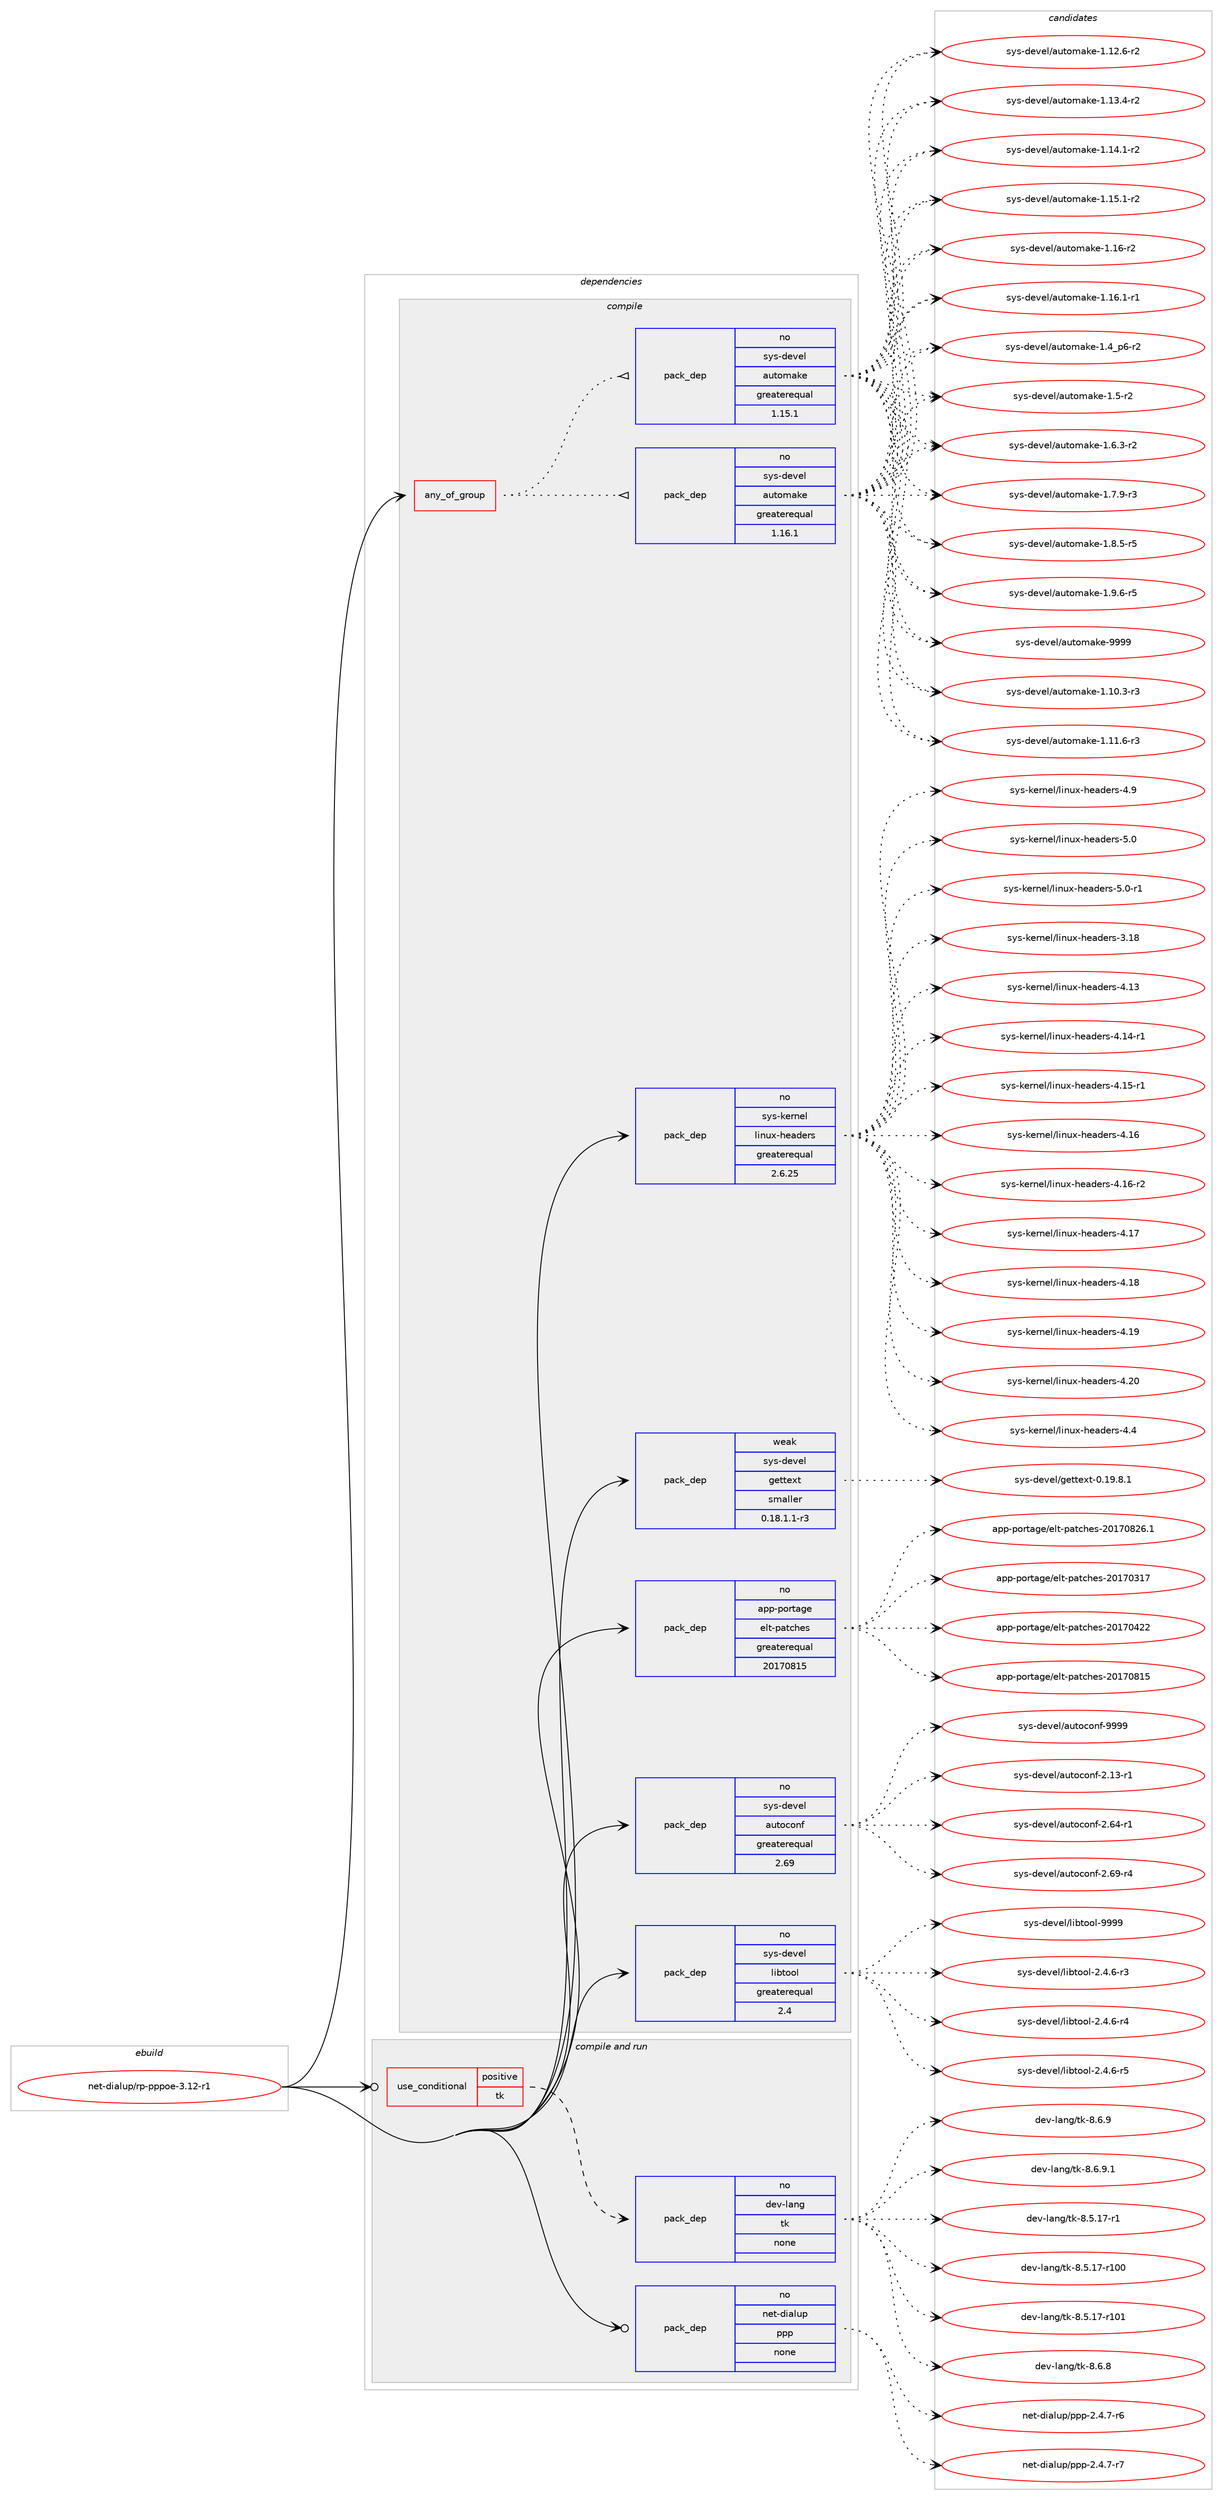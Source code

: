digraph prolog {

# *************
# Graph options
# *************

newrank=true;
concentrate=true;
compound=true;
graph [rankdir=LR,fontname=Helvetica,fontsize=10,ranksep=1.5];#, ranksep=2.5, nodesep=0.2];
edge  [arrowhead=vee];
node  [fontname=Helvetica,fontsize=10];

# **********
# The ebuild
# **********

subgraph cluster_leftcol {
color=gray;
rank=same;
label=<<i>ebuild</i>>;
id [label="net-dialup/rp-pppoe-3.12-r1", color=red, width=4, href="../net-dialup/rp-pppoe-3.12-r1.svg"];
}

# ****************
# The dependencies
# ****************

subgraph cluster_midcol {
color=gray;
label=<<i>dependencies</i>>;
subgraph cluster_compile {
fillcolor="#eeeeee";
style=filled;
label=<<i>compile</i>>;
subgraph any25931 {
dependency1650030 [label=<<TABLE BORDER="0" CELLBORDER="1" CELLSPACING="0" CELLPADDING="4"><TR><TD CELLPADDING="10">any_of_group</TD></TR></TABLE>>, shape=none, color=red];subgraph pack1179642 {
dependency1650031 [label=<<TABLE BORDER="0" CELLBORDER="1" CELLSPACING="0" CELLPADDING="4" WIDTH="220"><TR><TD ROWSPAN="6" CELLPADDING="30">pack_dep</TD></TR><TR><TD WIDTH="110">no</TD></TR><TR><TD>sys-devel</TD></TR><TR><TD>automake</TD></TR><TR><TD>greaterequal</TD></TR><TR><TD>1.16.1</TD></TR></TABLE>>, shape=none, color=blue];
}
dependency1650030:e -> dependency1650031:w [weight=20,style="dotted",arrowhead="oinv"];
subgraph pack1179643 {
dependency1650032 [label=<<TABLE BORDER="0" CELLBORDER="1" CELLSPACING="0" CELLPADDING="4" WIDTH="220"><TR><TD ROWSPAN="6" CELLPADDING="30">pack_dep</TD></TR><TR><TD WIDTH="110">no</TD></TR><TR><TD>sys-devel</TD></TR><TR><TD>automake</TD></TR><TR><TD>greaterequal</TD></TR><TR><TD>1.15.1</TD></TR></TABLE>>, shape=none, color=blue];
}
dependency1650030:e -> dependency1650032:w [weight=20,style="dotted",arrowhead="oinv"];
}
id:e -> dependency1650030:w [weight=20,style="solid",arrowhead="vee"];
subgraph pack1179644 {
dependency1650033 [label=<<TABLE BORDER="0" CELLBORDER="1" CELLSPACING="0" CELLPADDING="4" WIDTH="220"><TR><TD ROWSPAN="6" CELLPADDING="30">pack_dep</TD></TR><TR><TD WIDTH="110">no</TD></TR><TR><TD>app-portage</TD></TR><TR><TD>elt-patches</TD></TR><TR><TD>greaterequal</TD></TR><TR><TD>20170815</TD></TR></TABLE>>, shape=none, color=blue];
}
id:e -> dependency1650033:w [weight=20,style="solid",arrowhead="vee"];
subgraph pack1179645 {
dependency1650034 [label=<<TABLE BORDER="0" CELLBORDER="1" CELLSPACING="0" CELLPADDING="4" WIDTH="220"><TR><TD ROWSPAN="6" CELLPADDING="30">pack_dep</TD></TR><TR><TD WIDTH="110">no</TD></TR><TR><TD>sys-devel</TD></TR><TR><TD>autoconf</TD></TR><TR><TD>greaterequal</TD></TR><TR><TD>2.69</TD></TR></TABLE>>, shape=none, color=blue];
}
id:e -> dependency1650034:w [weight=20,style="solid",arrowhead="vee"];
subgraph pack1179646 {
dependency1650035 [label=<<TABLE BORDER="0" CELLBORDER="1" CELLSPACING="0" CELLPADDING="4" WIDTH="220"><TR><TD ROWSPAN="6" CELLPADDING="30">pack_dep</TD></TR><TR><TD WIDTH="110">no</TD></TR><TR><TD>sys-devel</TD></TR><TR><TD>libtool</TD></TR><TR><TD>greaterequal</TD></TR><TR><TD>2.4</TD></TR></TABLE>>, shape=none, color=blue];
}
id:e -> dependency1650035:w [weight=20,style="solid",arrowhead="vee"];
subgraph pack1179647 {
dependency1650036 [label=<<TABLE BORDER="0" CELLBORDER="1" CELLSPACING="0" CELLPADDING="4" WIDTH="220"><TR><TD ROWSPAN="6" CELLPADDING="30">pack_dep</TD></TR><TR><TD WIDTH="110">no</TD></TR><TR><TD>sys-kernel</TD></TR><TR><TD>linux-headers</TD></TR><TR><TD>greaterequal</TD></TR><TR><TD>2.6.25</TD></TR></TABLE>>, shape=none, color=blue];
}
id:e -> dependency1650036:w [weight=20,style="solid",arrowhead="vee"];
subgraph pack1179648 {
dependency1650037 [label=<<TABLE BORDER="0" CELLBORDER="1" CELLSPACING="0" CELLPADDING="4" WIDTH="220"><TR><TD ROWSPAN="6" CELLPADDING="30">pack_dep</TD></TR><TR><TD WIDTH="110">weak</TD></TR><TR><TD>sys-devel</TD></TR><TR><TD>gettext</TD></TR><TR><TD>smaller</TD></TR><TR><TD>0.18.1.1-r3</TD></TR></TABLE>>, shape=none, color=blue];
}
id:e -> dependency1650037:w [weight=20,style="solid",arrowhead="vee"];
}
subgraph cluster_compileandrun {
fillcolor="#eeeeee";
style=filled;
label=<<i>compile and run</i>>;
subgraph cond443682 {
dependency1650038 [label=<<TABLE BORDER="0" CELLBORDER="1" CELLSPACING="0" CELLPADDING="4"><TR><TD ROWSPAN="3" CELLPADDING="10">use_conditional</TD></TR><TR><TD>positive</TD></TR><TR><TD>tk</TD></TR></TABLE>>, shape=none, color=red];
subgraph pack1179649 {
dependency1650039 [label=<<TABLE BORDER="0" CELLBORDER="1" CELLSPACING="0" CELLPADDING="4" WIDTH="220"><TR><TD ROWSPAN="6" CELLPADDING="30">pack_dep</TD></TR><TR><TD WIDTH="110">no</TD></TR><TR><TD>dev-lang</TD></TR><TR><TD>tk</TD></TR><TR><TD>none</TD></TR><TR><TD></TD></TR></TABLE>>, shape=none, color=blue];
}
dependency1650038:e -> dependency1650039:w [weight=20,style="dashed",arrowhead="vee"];
}
id:e -> dependency1650038:w [weight=20,style="solid",arrowhead="odotvee"];
subgraph pack1179650 {
dependency1650040 [label=<<TABLE BORDER="0" CELLBORDER="1" CELLSPACING="0" CELLPADDING="4" WIDTH="220"><TR><TD ROWSPAN="6" CELLPADDING="30">pack_dep</TD></TR><TR><TD WIDTH="110">no</TD></TR><TR><TD>net-dialup</TD></TR><TR><TD>ppp</TD></TR><TR><TD>none</TD></TR><TR><TD></TD></TR></TABLE>>, shape=none, color=blue];
}
id:e -> dependency1650040:w [weight=20,style="solid",arrowhead="odotvee"];
}
subgraph cluster_run {
fillcolor="#eeeeee";
style=filled;
label=<<i>run</i>>;
}
}

# **************
# The candidates
# **************

subgraph cluster_choices {
rank=same;
color=gray;
label=<<i>candidates</i>>;

subgraph choice1179642 {
color=black;
nodesep=1;
choice11512111545100101118101108479711711611110997107101454946494846514511451 [label="sys-devel/automake-1.10.3-r3", color=red, width=4,href="../sys-devel/automake-1.10.3-r3.svg"];
choice11512111545100101118101108479711711611110997107101454946494946544511451 [label="sys-devel/automake-1.11.6-r3", color=red, width=4,href="../sys-devel/automake-1.11.6-r3.svg"];
choice11512111545100101118101108479711711611110997107101454946495046544511450 [label="sys-devel/automake-1.12.6-r2", color=red, width=4,href="../sys-devel/automake-1.12.6-r2.svg"];
choice11512111545100101118101108479711711611110997107101454946495146524511450 [label="sys-devel/automake-1.13.4-r2", color=red, width=4,href="../sys-devel/automake-1.13.4-r2.svg"];
choice11512111545100101118101108479711711611110997107101454946495246494511450 [label="sys-devel/automake-1.14.1-r2", color=red, width=4,href="../sys-devel/automake-1.14.1-r2.svg"];
choice11512111545100101118101108479711711611110997107101454946495346494511450 [label="sys-devel/automake-1.15.1-r2", color=red, width=4,href="../sys-devel/automake-1.15.1-r2.svg"];
choice1151211154510010111810110847971171161111099710710145494649544511450 [label="sys-devel/automake-1.16-r2", color=red, width=4,href="../sys-devel/automake-1.16-r2.svg"];
choice11512111545100101118101108479711711611110997107101454946495446494511449 [label="sys-devel/automake-1.16.1-r1", color=red, width=4,href="../sys-devel/automake-1.16.1-r1.svg"];
choice115121115451001011181011084797117116111109971071014549465295112544511450 [label="sys-devel/automake-1.4_p6-r2", color=red, width=4,href="../sys-devel/automake-1.4_p6-r2.svg"];
choice11512111545100101118101108479711711611110997107101454946534511450 [label="sys-devel/automake-1.5-r2", color=red, width=4,href="../sys-devel/automake-1.5-r2.svg"];
choice115121115451001011181011084797117116111109971071014549465446514511450 [label="sys-devel/automake-1.6.3-r2", color=red, width=4,href="../sys-devel/automake-1.6.3-r2.svg"];
choice115121115451001011181011084797117116111109971071014549465546574511451 [label="sys-devel/automake-1.7.9-r3", color=red, width=4,href="../sys-devel/automake-1.7.9-r3.svg"];
choice115121115451001011181011084797117116111109971071014549465646534511453 [label="sys-devel/automake-1.8.5-r5", color=red, width=4,href="../sys-devel/automake-1.8.5-r5.svg"];
choice115121115451001011181011084797117116111109971071014549465746544511453 [label="sys-devel/automake-1.9.6-r5", color=red, width=4,href="../sys-devel/automake-1.9.6-r5.svg"];
choice115121115451001011181011084797117116111109971071014557575757 [label="sys-devel/automake-9999", color=red, width=4,href="../sys-devel/automake-9999.svg"];
dependency1650031:e -> choice11512111545100101118101108479711711611110997107101454946494846514511451:w [style=dotted,weight="100"];
dependency1650031:e -> choice11512111545100101118101108479711711611110997107101454946494946544511451:w [style=dotted,weight="100"];
dependency1650031:e -> choice11512111545100101118101108479711711611110997107101454946495046544511450:w [style=dotted,weight="100"];
dependency1650031:e -> choice11512111545100101118101108479711711611110997107101454946495146524511450:w [style=dotted,weight="100"];
dependency1650031:e -> choice11512111545100101118101108479711711611110997107101454946495246494511450:w [style=dotted,weight="100"];
dependency1650031:e -> choice11512111545100101118101108479711711611110997107101454946495346494511450:w [style=dotted,weight="100"];
dependency1650031:e -> choice1151211154510010111810110847971171161111099710710145494649544511450:w [style=dotted,weight="100"];
dependency1650031:e -> choice11512111545100101118101108479711711611110997107101454946495446494511449:w [style=dotted,weight="100"];
dependency1650031:e -> choice115121115451001011181011084797117116111109971071014549465295112544511450:w [style=dotted,weight="100"];
dependency1650031:e -> choice11512111545100101118101108479711711611110997107101454946534511450:w [style=dotted,weight="100"];
dependency1650031:e -> choice115121115451001011181011084797117116111109971071014549465446514511450:w [style=dotted,weight="100"];
dependency1650031:e -> choice115121115451001011181011084797117116111109971071014549465546574511451:w [style=dotted,weight="100"];
dependency1650031:e -> choice115121115451001011181011084797117116111109971071014549465646534511453:w [style=dotted,weight="100"];
dependency1650031:e -> choice115121115451001011181011084797117116111109971071014549465746544511453:w [style=dotted,weight="100"];
dependency1650031:e -> choice115121115451001011181011084797117116111109971071014557575757:w [style=dotted,weight="100"];
}
subgraph choice1179643 {
color=black;
nodesep=1;
choice11512111545100101118101108479711711611110997107101454946494846514511451 [label="sys-devel/automake-1.10.3-r3", color=red, width=4,href="../sys-devel/automake-1.10.3-r3.svg"];
choice11512111545100101118101108479711711611110997107101454946494946544511451 [label="sys-devel/automake-1.11.6-r3", color=red, width=4,href="../sys-devel/automake-1.11.6-r3.svg"];
choice11512111545100101118101108479711711611110997107101454946495046544511450 [label="sys-devel/automake-1.12.6-r2", color=red, width=4,href="../sys-devel/automake-1.12.6-r2.svg"];
choice11512111545100101118101108479711711611110997107101454946495146524511450 [label="sys-devel/automake-1.13.4-r2", color=red, width=4,href="../sys-devel/automake-1.13.4-r2.svg"];
choice11512111545100101118101108479711711611110997107101454946495246494511450 [label="sys-devel/automake-1.14.1-r2", color=red, width=4,href="../sys-devel/automake-1.14.1-r2.svg"];
choice11512111545100101118101108479711711611110997107101454946495346494511450 [label="sys-devel/automake-1.15.1-r2", color=red, width=4,href="../sys-devel/automake-1.15.1-r2.svg"];
choice1151211154510010111810110847971171161111099710710145494649544511450 [label="sys-devel/automake-1.16-r2", color=red, width=4,href="../sys-devel/automake-1.16-r2.svg"];
choice11512111545100101118101108479711711611110997107101454946495446494511449 [label="sys-devel/automake-1.16.1-r1", color=red, width=4,href="../sys-devel/automake-1.16.1-r1.svg"];
choice115121115451001011181011084797117116111109971071014549465295112544511450 [label="sys-devel/automake-1.4_p6-r2", color=red, width=4,href="../sys-devel/automake-1.4_p6-r2.svg"];
choice11512111545100101118101108479711711611110997107101454946534511450 [label="sys-devel/automake-1.5-r2", color=red, width=4,href="../sys-devel/automake-1.5-r2.svg"];
choice115121115451001011181011084797117116111109971071014549465446514511450 [label="sys-devel/automake-1.6.3-r2", color=red, width=4,href="../sys-devel/automake-1.6.3-r2.svg"];
choice115121115451001011181011084797117116111109971071014549465546574511451 [label="sys-devel/automake-1.7.9-r3", color=red, width=4,href="../sys-devel/automake-1.7.9-r3.svg"];
choice115121115451001011181011084797117116111109971071014549465646534511453 [label="sys-devel/automake-1.8.5-r5", color=red, width=4,href="../sys-devel/automake-1.8.5-r5.svg"];
choice115121115451001011181011084797117116111109971071014549465746544511453 [label="sys-devel/automake-1.9.6-r5", color=red, width=4,href="../sys-devel/automake-1.9.6-r5.svg"];
choice115121115451001011181011084797117116111109971071014557575757 [label="sys-devel/automake-9999", color=red, width=4,href="../sys-devel/automake-9999.svg"];
dependency1650032:e -> choice11512111545100101118101108479711711611110997107101454946494846514511451:w [style=dotted,weight="100"];
dependency1650032:e -> choice11512111545100101118101108479711711611110997107101454946494946544511451:w [style=dotted,weight="100"];
dependency1650032:e -> choice11512111545100101118101108479711711611110997107101454946495046544511450:w [style=dotted,weight="100"];
dependency1650032:e -> choice11512111545100101118101108479711711611110997107101454946495146524511450:w [style=dotted,weight="100"];
dependency1650032:e -> choice11512111545100101118101108479711711611110997107101454946495246494511450:w [style=dotted,weight="100"];
dependency1650032:e -> choice11512111545100101118101108479711711611110997107101454946495346494511450:w [style=dotted,weight="100"];
dependency1650032:e -> choice1151211154510010111810110847971171161111099710710145494649544511450:w [style=dotted,weight="100"];
dependency1650032:e -> choice11512111545100101118101108479711711611110997107101454946495446494511449:w [style=dotted,weight="100"];
dependency1650032:e -> choice115121115451001011181011084797117116111109971071014549465295112544511450:w [style=dotted,weight="100"];
dependency1650032:e -> choice11512111545100101118101108479711711611110997107101454946534511450:w [style=dotted,weight="100"];
dependency1650032:e -> choice115121115451001011181011084797117116111109971071014549465446514511450:w [style=dotted,weight="100"];
dependency1650032:e -> choice115121115451001011181011084797117116111109971071014549465546574511451:w [style=dotted,weight="100"];
dependency1650032:e -> choice115121115451001011181011084797117116111109971071014549465646534511453:w [style=dotted,weight="100"];
dependency1650032:e -> choice115121115451001011181011084797117116111109971071014549465746544511453:w [style=dotted,weight="100"];
dependency1650032:e -> choice115121115451001011181011084797117116111109971071014557575757:w [style=dotted,weight="100"];
}
subgraph choice1179644 {
color=black;
nodesep=1;
choice97112112451121111141169710310147101108116451129711699104101115455048495548514955 [label="app-portage/elt-patches-20170317", color=red, width=4,href="../app-portage/elt-patches-20170317.svg"];
choice97112112451121111141169710310147101108116451129711699104101115455048495548525050 [label="app-portage/elt-patches-20170422", color=red, width=4,href="../app-portage/elt-patches-20170422.svg"];
choice97112112451121111141169710310147101108116451129711699104101115455048495548564953 [label="app-portage/elt-patches-20170815", color=red, width=4,href="../app-portage/elt-patches-20170815.svg"];
choice971121124511211111411697103101471011081164511297116991041011154550484955485650544649 [label="app-portage/elt-patches-20170826.1", color=red, width=4,href="../app-portage/elt-patches-20170826.1.svg"];
dependency1650033:e -> choice97112112451121111141169710310147101108116451129711699104101115455048495548514955:w [style=dotted,weight="100"];
dependency1650033:e -> choice97112112451121111141169710310147101108116451129711699104101115455048495548525050:w [style=dotted,weight="100"];
dependency1650033:e -> choice97112112451121111141169710310147101108116451129711699104101115455048495548564953:w [style=dotted,weight="100"];
dependency1650033:e -> choice971121124511211111411697103101471011081164511297116991041011154550484955485650544649:w [style=dotted,weight="100"];
}
subgraph choice1179645 {
color=black;
nodesep=1;
choice1151211154510010111810110847971171161119911111010245504649514511449 [label="sys-devel/autoconf-2.13-r1", color=red, width=4,href="../sys-devel/autoconf-2.13-r1.svg"];
choice1151211154510010111810110847971171161119911111010245504654524511449 [label="sys-devel/autoconf-2.64-r1", color=red, width=4,href="../sys-devel/autoconf-2.64-r1.svg"];
choice1151211154510010111810110847971171161119911111010245504654574511452 [label="sys-devel/autoconf-2.69-r4", color=red, width=4,href="../sys-devel/autoconf-2.69-r4.svg"];
choice115121115451001011181011084797117116111991111101024557575757 [label="sys-devel/autoconf-9999", color=red, width=4,href="../sys-devel/autoconf-9999.svg"];
dependency1650034:e -> choice1151211154510010111810110847971171161119911111010245504649514511449:w [style=dotted,weight="100"];
dependency1650034:e -> choice1151211154510010111810110847971171161119911111010245504654524511449:w [style=dotted,weight="100"];
dependency1650034:e -> choice1151211154510010111810110847971171161119911111010245504654574511452:w [style=dotted,weight="100"];
dependency1650034:e -> choice115121115451001011181011084797117116111991111101024557575757:w [style=dotted,weight="100"];
}
subgraph choice1179646 {
color=black;
nodesep=1;
choice1151211154510010111810110847108105981161111111084550465246544511451 [label="sys-devel/libtool-2.4.6-r3", color=red, width=4,href="../sys-devel/libtool-2.4.6-r3.svg"];
choice1151211154510010111810110847108105981161111111084550465246544511452 [label="sys-devel/libtool-2.4.6-r4", color=red, width=4,href="../sys-devel/libtool-2.4.6-r4.svg"];
choice1151211154510010111810110847108105981161111111084550465246544511453 [label="sys-devel/libtool-2.4.6-r5", color=red, width=4,href="../sys-devel/libtool-2.4.6-r5.svg"];
choice1151211154510010111810110847108105981161111111084557575757 [label="sys-devel/libtool-9999", color=red, width=4,href="../sys-devel/libtool-9999.svg"];
dependency1650035:e -> choice1151211154510010111810110847108105981161111111084550465246544511451:w [style=dotted,weight="100"];
dependency1650035:e -> choice1151211154510010111810110847108105981161111111084550465246544511452:w [style=dotted,weight="100"];
dependency1650035:e -> choice1151211154510010111810110847108105981161111111084550465246544511453:w [style=dotted,weight="100"];
dependency1650035:e -> choice1151211154510010111810110847108105981161111111084557575757:w [style=dotted,weight="100"];
}
subgraph choice1179647 {
color=black;
nodesep=1;
choice115121115451071011141101011084710810511011712045104101971001011141154551464956 [label="sys-kernel/linux-headers-3.18", color=red, width=4,href="../sys-kernel/linux-headers-3.18.svg"];
choice115121115451071011141101011084710810511011712045104101971001011141154552464951 [label="sys-kernel/linux-headers-4.13", color=red, width=4,href="../sys-kernel/linux-headers-4.13.svg"];
choice1151211154510710111411010110847108105110117120451041019710010111411545524649524511449 [label="sys-kernel/linux-headers-4.14-r1", color=red, width=4,href="../sys-kernel/linux-headers-4.14-r1.svg"];
choice1151211154510710111411010110847108105110117120451041019710010111411545524649534511449 [label="sys-kernel/linux-headers-4.15-r1", color=red, width=4,href="../sys-kernel/linux-headers-4.15-r1.svg"];
choice115121115451071011141101011084710810511011712045104101971001011141154552464954 [label="sys-kernel/linux-headers-4.16", color=red, width=4,href="../sys-kernel/linux-headers-4.16.svg"];
choice1151211154510710111411010110847108105110117120451041019710010111411545524649544511450 [label="sys-kernel/linux-headers-4.16-r2", color=red, width=4,href="../sys-kernel/linux-headers-4.16-r2.svg"];
choice115121115451071011141101011084710810511011712045104101971001011141154552464955 [label="sys-kernel/linux-headers-4.17", color=red, width=4,href="../sys-kernel/linux-headers-4.17.svg"];
choice115121115451071011141101011084710810511011712045104101971001011141154552464956 [label="sys-kernel/linux-headers-4.18", color=red, width=4,href="../sys-kernel/linux-headers-4.18.svg"];
choice115121115451071011141101011084710810511011712045104101971001011141154552464957 [label="sys-kernel/linux-headers-4.19", color=red, width=4,href="../sys-kernel/linux-headers-4.19.svg"];
choice115121115451071011141101011084710810511011712045104101971001011141154552465048 [label="sys-kernel/linux-headers-4.20", color=red, width=4,href="../sys-kernel/linux-headers-4.20.svg"];
choice1151211154510710111411010110847108105110117120451041019710010111411545524652 [label="sys-kernel/linux-headers-4.4", color=red, width=4,href="../sys-kernel/linux-headers-4.4.svg"];
choice1151211154510710111411010110847108105110117120451041019710010111411545524657 [label="sys-kernel/linux-headers-4.9", color=red, width=4,href="../sys-kernel/linux-headers-4.9.svg"];
choice1151211154510710111411010110847108105110117120451041019710010111411545534648 [label="sys-kernel/linux-headers-5.0", color=red, width=4,href="../sys-kernel/linux-headers-5.0.svg"];
choice11512111545107101114110101108471081051101171204510410197100101114115455346484511449 [label="sys-kernel/linux-headers-5.0-r1", color=red, width=4,href="../sys-kernel/linux-headers-5.0-r1.svg"];
dependency1650036:e -> choice115121115451071011141101011084710810511011712045104101971001011141154551464956:w [style=dotted,weight="100"];
dependency1650036:e -> choice115121115451071011141101011084710810511011712045104101971001011141154552464951:w [style=dotted,weight="100"];
dependency1650036:e -> choice1151211154510710111411010110847108105110117120451041019710010111411545524649524511449:w [style=dotted,weight="100"];
dependency1650036:e -> choice1151211154510710111411010110847108105110117120451041019710010111411545524649534511449:w [style=dotted,weight="100"];
dependency1650036:e -> choice115121115451071011141101011084710810511011712045104101971001011141154552464954:w [style=dotted,weight="100"];
dependency1650036:e -> choice1151211154510710111411010110847108105110117120451041019710010111411545524649544511450:w [style=dotted,weight="100"];
dependency1650036:e -> choice115121115451071011141101011084710810511011712045104101971001011141154552464955:w [style=dotted,weight="100"];
dependency1650036:e -> choice115121115451071011141101011084710810511011712045104101971001011141154552464956:w [style=dotted,weight="100"];
dependency1650036:e -> choice115121115451071011141101011084710810511011712045104101971001011141154552464957:w [style=dotted,weight="100"];
dependency1650036:e -> choice115121115451071011141101011084710810511011712045104101971001011141154552465048:w [style=dotted,weight="100"];
dependency1650036:e -> choice1151211154510710111411010110847108105110117120451041019710010111411545524652:w [style=dotted,weight="100"];
dependency1650036:e -> choice1151211154510710111411010110847108105110117120451041019710010111411545524657:w [style=dotted,weight="100"];
dependency1650036:e -> choice1151211154510710111411010110847108105110117120451041019710010111411545534648:w [style=dotted,weight="100"];
dependency1650036:e -> choice11512111545107101114110101108471081051101171204510410197100101114115455346484511449:w [style=dotted,weight="100"];
}
subgraph choice1179648 {
color=black;
nodesep=1;
choice1151211154510010111810110847103101116116101120116454846495746564649 [label="sys-devel/gettext-0.19.8.1", color=red, width=4,href="../sys-devel/gettext-0.19.8.1.svg"];
dependency1650037:e -> choice1151211154510010111810110847103101116116101120116454846495746564649:w [style=dotted,weight="100"];
}
subgraph choice1179649 {
color=black;
nodesep=1;
choice100101118451089711010347116107455646534649554511449 [label="dev-lang/tk-8.5.17-r1", color=red, width=4,href="../dev-lang/tk-8.5.17-r1.svg"];
choice1001011184510897110103471161074556465346495545114494848 [label="dev-lang/tk-8.5.17-r100", color=red, width=4,href="../dev-lang/tk-8.5.17-r100.svg"];
choice1001011184510897110103471161074556465346495545114494849 [label="dev-lang/tk-8.5.17-r101", color=red, width=4,href="../dev-lang/tk-8.5.17-r101.svg"];
choice100101118451089711010347116107455646544656 [label="dev-lang/tk-8.6.8", color=red, width=4,href="../dev-lang/tk-8.6.8.svg"];
choice100101118451089711010347116107455646544657 [label="dev-lang/tk-8.6.9", color=red, width=4,href="../dev-lang/tk-8.6.9.svg"];
choice1001011184510897110103471161074556465446574649 [label="dev-lang/tk-8.6.9.1", color=red, width=4,href="../dev-lang/tk-8.6.9.1.svg"];
dependency1650039:e -> choice100101118451089711010347116107455646534649554511449:w [style=dotted,weight="100"];
dependency1650039:e -> choice1001011184510897110103471161074556465346495545114494848:w [style=dotted,weight="100"];
dependency1650039:e -> choice1001011184510897110103471161074556465346495545114494849:w [style=dotted,weight="100"];
dependency1650039:e -> choice100101118451089711010347116107455646544656:w [style=dotted,weight="100"];
dependency1650039:e -> choice100101118451089711010347116107455646544657:w [style=dotted,weight="100"];
dependency1650039:e -> choice1001011184510897110103471161074556465446574649:w [style=dotted,weight="100"];
}
subgraph choice1179650 {
color=black;
nodesep=1;
choice1101011164510010597108117112471121121124550465246554511454 [label="net-dialup/ppp-2.4.7-r6", color=red, width=4,href="../net-dialup/ppp-2.4.7-r6.svg"];
choice1101011164510010597108117112471121121124550465246554511455 [label="net-dialup/ppp-2.4.7-r7", color=red, width=4,href="../net-dialup/ppp-2.4.7-r7.svg"];
dependency1650040:e -> choice1101011164510010597108117112471121121124550465246554511454:w [style=dotted,weight="100"];
dependency1650040:e -> choice1101011164510010597108117112471121121124550465246554511455:w [style=dotted,weight="100"];
}
}

}
